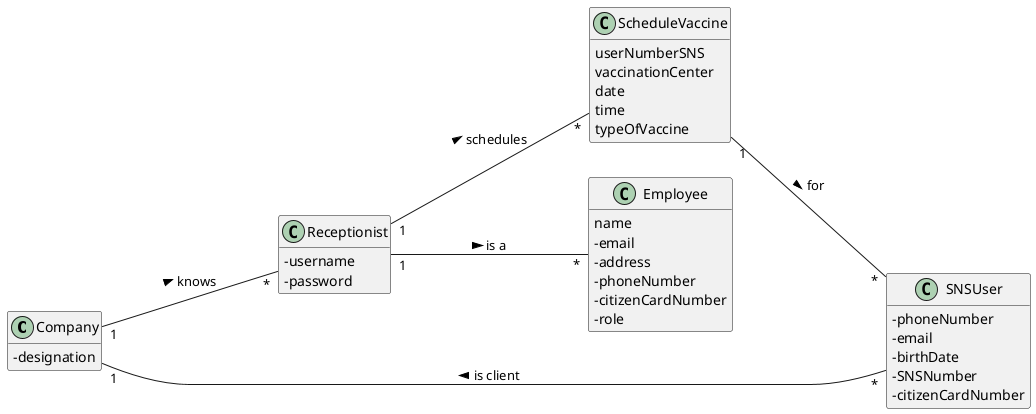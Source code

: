 -@startuml
hide methods
left to right direction
skinparam classAttributeIconSize 0


class Company {
  -designation
}

class Receptionist {
  -username
  -password
}

class SNSUser {
  -phoneNumber
  -email
  -birthDate
  -SNSNumber
  -citizenCardNumber
}

class ScheduleVaccine{
- userNumberSNS
- vaccinationCenter
- date
- time
- typeOfVaccine
}
class Employee {
-name
    -email
    -address
    -phoneNumber
    -citizenCardNumber
    -role
    }
SNSUser "*"---"1" Company : is client >
Company "1"---"*" Receptionist : knows >
ScheduleVaccine "1"---"*" SNSUser : for >
Receptionist "1"---"*" ScheduleVaccine : schedules >
Receptionist "1"---"*" Employee : is a >

@enduml